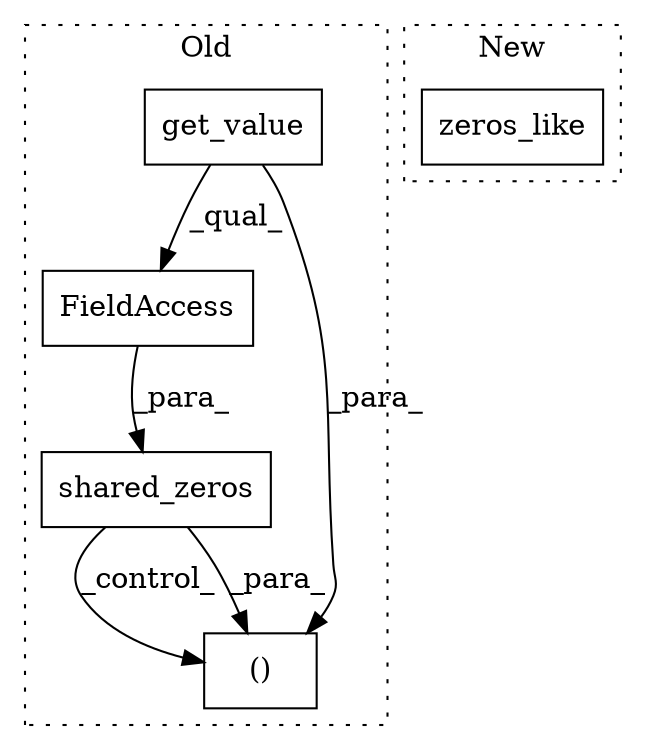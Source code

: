digraph G {
subgraph cluster0 {
1 [label="get_value" a="32" s="6202" l="11" shape="box"];
3 [label="FieldAccess" a="22" s="6200" l="19" shape="box"];
4 [label="shared_zeros" a="32" s="6187,6219" l="13,1" shape="box"];
5 [label="()" a="106" s="6971" l="23" shape="box"];
label = "Old";
style="dotted";
}
subgraph cluster1 {
2 [label="zeros_like" a="32" s="5938,5950" l="11,1" shape="box"];
label = "New";
style="dotted";
}
1 -> 5 [label="_para_"];
1 -> 3 [label="_qual_"];
3 -> 4 [label="_para_"];
4 -> 5 [label="_control_"];
4 -> 5 [label="_para_"];
}
